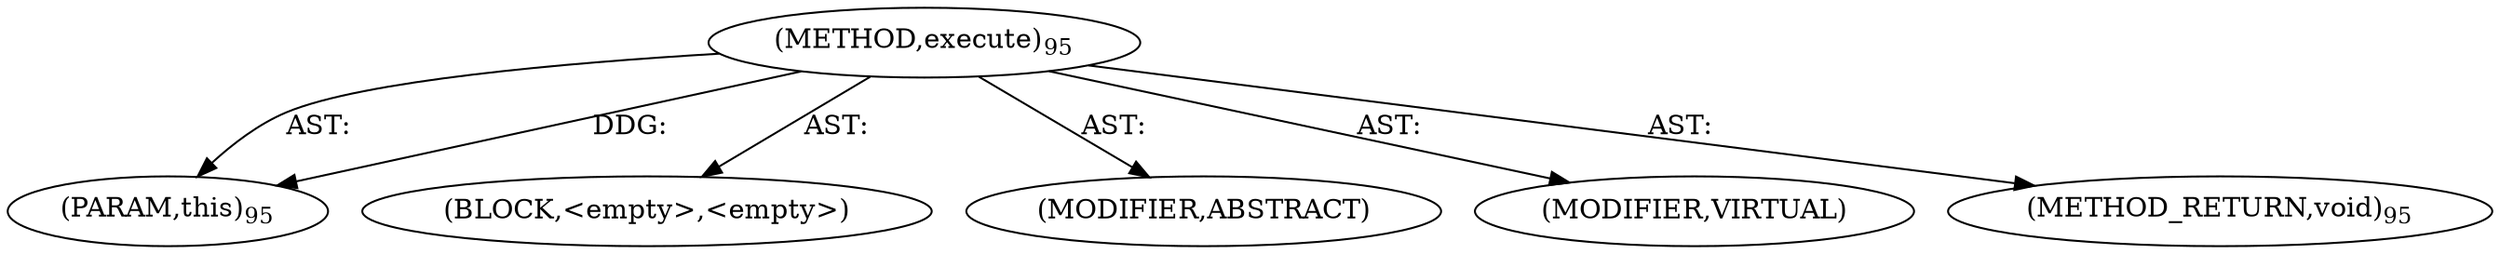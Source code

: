 digraph "execute" {  
"111669149698" [label = <(METHOD,execute)<SUB>95</SUB>> ]
"115964116995" [label = <(PARAM,this)<SUB>95</SUB>> ]
"25769803784" [label = <(BLOCK,&lt;empty&gt;,&lt;empty&gt;)> ]
"133143986181" [label = <(MODIFIER,ABSTRACT)> ]
"133143986182" [label = <(MODIFIER,VIRTUAL)> ]
"128849018882" [label = <(METHOD_RETURN,void)<SUB>95</SUB>> ]
  "111669149698" -> "115964116995"  [ label = "AST: "] 
  "111669149698" -> "25769803784"  [ label = "AST: "] 
  "111669149698" -> "133143986181"  [ label = "AST: "] 
  "111669149698" -> "133143986182"  [ label = "AST: "] 
  "111669149698" -> "128849018882"  [ label = "AST: "] 
  "111669149698" -> "115964116995"  [ label = "DDG: "] 
}
